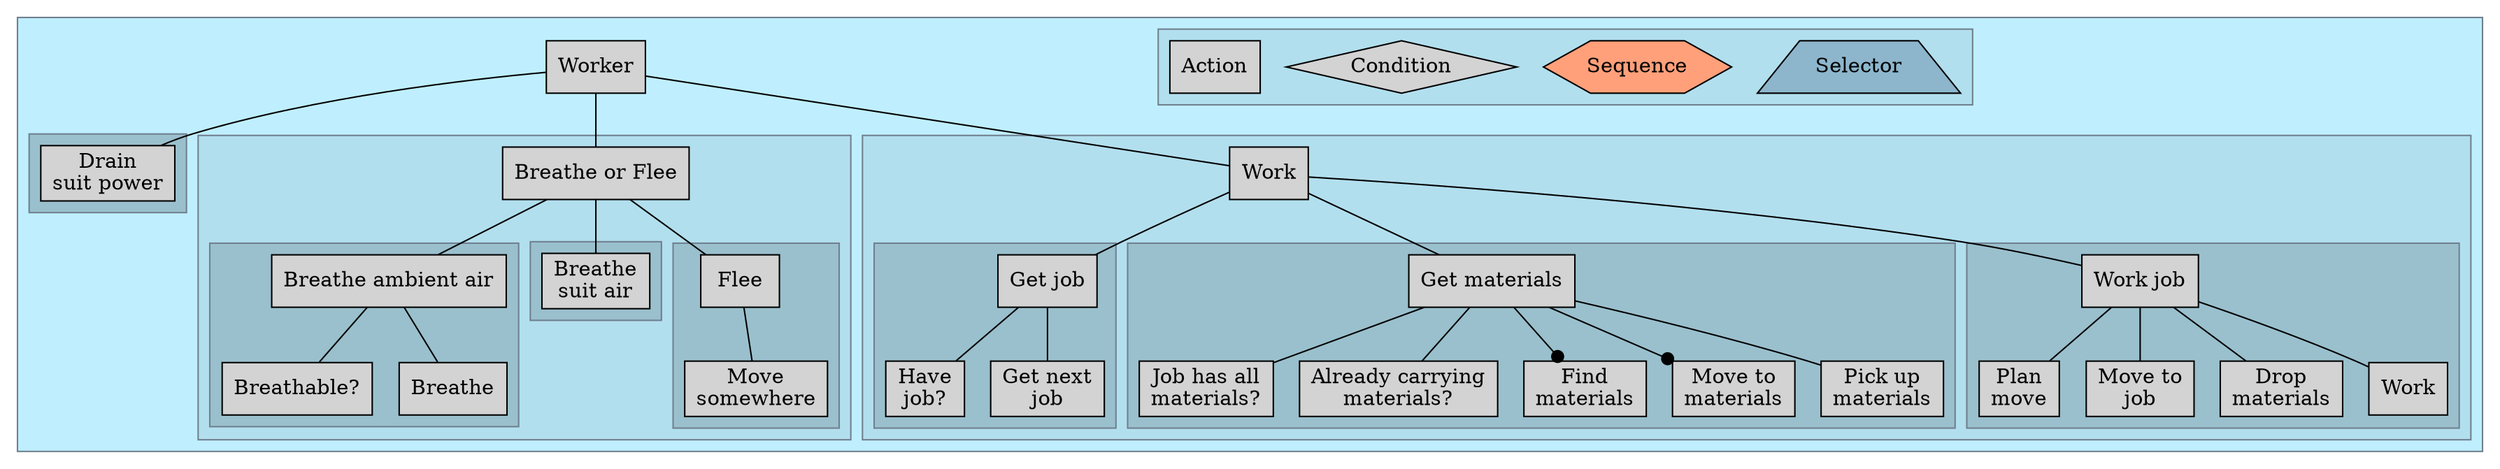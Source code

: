digraph G {
	node [shape=rectangle,fillcolor=lightgrey,color=black,style=filled];
	edge [arrowhead=none;color=black];
	ordering=out;
	compound=true;

	subgraph cluster_behaviour_tree {
		style=filled;
		fillcolor=lightblue1;
		color=slategrey;

		subgraph worker {	
			worker [label="Worker"/*sequence*/];

			subgraph cluster_drain_suit {
				style=filled;fillcolor=lightblue3;
				drain_suit [label="Drain\nsuit power"];
			}

			subgraph cluster_breathe_or_flee {
				style=filled;fillcolor=lightblue2;
				breathe_or_flee [label="Breathe or Flee"/*selector*/];
			
				subgraph cluster_breathe_ambient {
					style=filled;fillcolor=lightblue3;
					breathe [label="Breathe ambient air"/*sequence*/];

					breathable [label="Breathable?"/*condition*/];
					do_breathing [label="Breathe"];
				}

				subgraph cluster_breathe_suit {
					style=filled;fillcolor=lightblue3;
					breathe_suit [label="Breathe\nsuit air"];
				}
				subgraph cluster_flee {
					style=filled;fillcolor=lightblue3;
					flee [label="Flee"/*sequence*/];
					move_to_somewhere_else [label="Move\nsomewhere"];
				}
			}

			subgraph cluster_work {
				style=filled;fillcolor=lightblue2;
				work [label="Work"/*sequence*/];
				
				subgraph cluster_get_job {
					style=filled;fillcolor=lightblue3;
					get_job [label="Get job"/*selector*/];
					have_a_job [label="Have\njob?"/*condition*/];
					get_next_job [label="Get next\njob"];
				}

				subgraph cluster_get_materials {
					style=filled;fillcolor=lightblue3;
					get_materials [label="Get materials"/*selector*/];
					job_has_materials [label="Job has all\nmaterials?"/*condition*/];
					am_carrying_materials [label="Already carrying\nmaterials?"/*condition*/];
					find_materials [label="Find\nmaterials"];
					move_to_materials [label="Move to\nmaterials"];
					pickup_materials [label="Pick up\nmaterials"];
				}

				subgraph cluster_work_job {
					style=filled;fillcolor=lightblue3;
					work_job [label="Work job"/*sequence*/];
					
					setup_move_to_job [label="Plan\nmove"];
					move_to_job [label="Move to\njob"];
					drop_stock [label="Drop\nmaterials"];
					do_work [label="Work"];
				}
			}
		}

		worker -> drain_suit;
		
		worker -> breathe_or_flee;
			breathe_or_flee -> breathe;
				breathe -> breathable;
				breathe -> do_breathing;
			breathe_or_flee -> breathe_suit;
			breathe_or_flee -> flee;
				flee -> move_to_somewhere_else;

				worker -> work;
			work -> get_job;
				get_job -> have_a_job;
				get_job -> get_next_job;

				work -> get_materials;
				get_materials -> job_has_materials;
				get_materials -> am_carrying_materials;
				get_materials -> find_materials [arrowhead=dot];
				get_materials -> move_to_materials [arrowhead=dot];
				get_materials -> pickup_materials;

				work -> work_job;
				work_job -> setup_move_to_job;
				work_job -> move_to_job;
				work_job -> drop_stock;
				work_job -> do_work;



		subgraph cluster_key {
			style=filled;fillcolor=lightblue2;

			subgraph selectors {
				node [shape=trapezium,style="filled",fillcolor=lightskyblue3];
				key_selector [label="Selector"];
			}

			subgraph sequences {
				node [shape=hexagon,fillcolor=lightsalmon1,style=filled];
				key_sequence [label="Sequence"];
			}

			subgraph conditions {
				node [shape=diamond];
				key_condiion [label="Condition"];
			}

			subgraph actions {
				key_action [label="Action"];
			}
		}
	}
}
